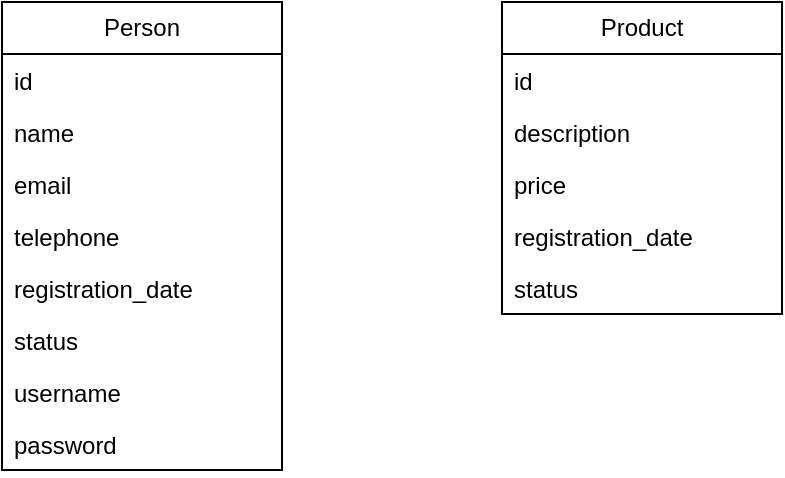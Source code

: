 <mxfile version="26.1.3">
  <diagram name="Página-1" id="Ypi8zajXE4CnerdbXZY2">
    <mxGraphModel dx="1434" dy="746" grid="1" gridSize="10" guides="1" tooltips="1" connect="1" arrows="1" fold="1" page="1" pageScale="1" pageWidth="827" pageHeight="1169" math="0" shadow="0">
      <root>
        <mxCell id="0" />
        <mxCell id="1" parent="0" />
        <mxCell id="1gxR2JI7KWspUDncfXjb-1" value="Person" style="swimlane;fontStyle=0;childLayout=stackLayout;horizontal=1;startSize=26;fillColor=none;horizontalStack=0;resizeParent=1;resizeParentMax=0;resizeLast=0;collapsible=1;marginBottom=0;whiteSpace=wrap;html=1;" vertex="1" parent="1">
          <mxGeometry x="130" y="30" width="140" height="234" as="geometry" />
        </mxCell>
        <mxCell id="1gxR2JI7KWspUDncfXjb-2" value="id" style="text;strokeColor=none;fillColor=none;align=left;verticalAlign=top;spacingLeft=4;spacingRight=4;overflow=hidden;rotatable=0;points=[[0,0.5],[1,0.5]];portConstraint=eastwest;whiteSpace=wrap;html=1;" vertex="1" parent="1gxR2JI7KWspUDncfXjb-1">
          <mxGeometry y="26" width="140" height="26" as="geometry" />
        </mxCell>
        <mxCell id="1gxR2JI7KWspUDncfXjb-3" value="name&lt;div&gt;&lt;br&gt;&lt;/div&gt;" style="text;strokeColor=none;fillColor=none;align=left;verticalAlign=top;spacingLeft=4;spacingRight=4;overflow=hidden;rotatable=0;points=[[0,0.5],[1,0.5]];portConstraint=eastwest;whiteSpace=wrap;html=1;" vertex="1" parent="1gxR2JI7KWspUDncfXjb-1">
          <mxGeometry y="52" width="140" height="26" as="geometry" />
        </mxCell>
        <mxCell id="1gxR2JI7KWspUDncfXjb-4" value="email&lt;div&gt;&lt;br&gt;&lt;/div&gt;" style="text;strokeColor=none;fillColor=none;align=left;verticalAlign=top;spacingLeft=4;spacingRight=4;overflow=hidden;rotatable=0;points=[[0,0.5],[1,0.5]];portConstraint=eastwest;whiteSpace=wrap;html=1;" vertex="1" parent="1gxR2JI7KWspUDncfXjb-1">
          <mxGeometry y="78" width="140" height="26" as="geometry" />
        </mxCell>
        <mxCell id="1gxR2JI7KWspUDncfXjb-5" value="&lt;div&gt;telephone&lt;/div&gt;" style="text;strokeColor=none;fillColor=none;align=left;verticalAlign=top;spacingLeft=4;spacingRight=4;overflow=hidden;rotatable=0;points=[[0,0.5],[1,0.5]];portConstraint=eastwest;whiteSpace=wrap;html=1;" vertex="1" parent="1gxR2JI7KWspUDncfXjb-1">
          <mxGeometry y="104" width="140" height="26" as="geometry" />
        </mxCell>
        <mxCell id="1gxR2JI7KWspUDncfXjb-6" value="&lt;div&gt;registration_date&lt;/div&gt;" style="text;strokeColor=none;fillColor=none;align=left;verticalAlign=top;spacingLeft=4;spacingRight=4;overflow=hidden;rotatable=0;points=[[0,0.5],[1,0.5]];portConstraint=eastwest;whiteSpace=wrap;html=1;" vertex="1" parent="1gxR2JI7KWspUDncfXjb-1">
          <mxGeometry y="130" width="140" height="26" as="geometry" />
        </mxCell>
        <mxCell id="1gxR2JI7KWspUDncfXjb-7" value="&lt;div&gt;status&lt;/div&gt;" style="text;strokeColor=none;fillColor=none;align=left;verticalAlign=top;spacingLeft=4;spacingRight=4;overflow=hidden;rotatable=0;points=[[0,0.5],[1,0.5]];portConstraint=eastwest;whiteSpace=wrap;html=1;" vertex="1" parent="1gxR2JI7KWspUDncfXjb-1">
          <mxGeometry y="156" width="140" height="26" as="geometry" />
        </mxCell>
        <mxCell id="1gxR2JI7KWspUDncfXjb-8" value="&lt;div&gt;username&lt;/div&gt;&lt;div&gt;&lt;br&gt;&lt;/div&gt;" style="text;strokeColor=none;fillColor=none;align=left;verticalAlign=top;spacingLeft=4;spacingRight=4;overflow=hidden;rotatable=0;points=[[0,0.5],[1,0.5]];portConstraint=eastwest;whiteSpace=wrap;html=1;" vertex="1" parent="1gxR2JI7KWspUDncfXjb-1">
          <mxGeometry y="182" width="140" height="26" as="geometry" />
        </mxCell>
        <mxCell id="1gxR2JI7KWspUDncfXjb-9" value="&lt;div&gt;password&lt;/div&gt;&lt;div&gt;&lt;br&gt;&lt;/div&gt;" style="text;strokeColor=none;fillColor=none;align=left;verticalAlign=top;spacingLeft=4;spacingRight=4;overflow=hidden;rotatable=0;points=[[0,0.5],[1,0.5]];portConstraint=eastwest;whiteSpace=wrap;html=1;" vertex="1" parent="1gxR2JI7KWspUDncfXjb-1">
          <mxGeometry y="208" width="140" height="26" as="geometry" />
        </mxCell>
        <mxCell id="1gxR2JI7KWspUDncfXjb-10" value="Product" style="swimlane;fontStyle=0;childLayout=stackLayout;horizontal=1;startSize=26;fillColor=none;horizontalStack=0;resizeParent=1;resizeParentMax=0;resizeLast=0;collapsible=1;marginBottom=0;whiteSpace=wrap;html=1;" vertex="1" parent="1">
          <mxGeometry x="380" y="30" width="140" height="156" as="geometry" />
        </mxCell>
        <mxCell id="1gxR2JI7KWspUDncfXjb-11" value="id" style="text;strokeColor=none;fillColor=none;align=left;verticalAlign=top;spacingLeft=4;spacingRight=4;overflow=hidden;rotatable=0;points=[[0,0.5],[1,0.5]];portConstraint=eastwest;whiteSpace=wrap;html=1;" vertex="1" parent="1gxR2JI7KWspUDncfXjb-10">
          <mxGeometry y="26" width="140" height="26" as="geometry" />
        </mxCell>
        <mxCell id="1gxR2JI7KWspUDncfXjb-12" value="&lt;div&gt;description&lt;/div&gt;" style="text;strokeColor=none;fillColor=none;align=left;verticalAlign=top;spacingLeft=4;spacingRight=4;overflow=hidden;rotatable=0;points=[[0,0.5],[1,0.5]];portConstraint=eastwest;whiteSpace=wrap;html=1;" vertex="1" parent="1gxR2JI7KWspUDncfXjb-10">
          <mxGeometry y="52" width="140" height="26" as="geometry" />
        </mxCell>
        <mxCell id="1gxR2JI7KWspUDncfXjb-13" value="&lt;div&gt;price&lt;/div&gt;" style="text;strokeColor=none;fillColor=none;align=left;verticalAlign=top;spacingLeft=4;spacingRight=4;overflow=hidden;rotatable=0;points=[[0,0.5],[1,0.5]];portConstraint=eastwest;whiteSpace=wrap;html=1;" vertex="1" parent="1gxR2JI7KWspUDncfXjb-10">
          <mxGeometry y="78" width="140" height="26" as="geometry" />
        </mxCell>
        <mxCell id="1gxR2JI7KWspUDncfXjb-14" value="&lt;div&gt;registration_date&lt;/div&gt;" style="text;strokeColor=none;fillColor=none;align=left;verticalAlign=top;spacingLeft=4;spacingRight=4;overflow=hidden;rotatable=0;points=[[0,0.5],[1,0.5]];portConstraint=eastwest;whiteSpace=wrap;html=1;" vertex="1" parent="1gxR2JI7KWspUDncfXjb-10">
          <mxGeometry y="104" width="140" height="26" as="geometry" />
        </mxCell>
        <mxCell id="1gxR2JI7KWspUDncfXjb-16" value="&lt;div&gt;status&lt;/div&gt;" style="text;strokeColor=none;fillColor=none;align=left;verticalAlign=top;spacingLeft=4;spacingRight=4;overflow=hidden;rotatable=0;points=[[0,0.5],[1,0.5]];portConstraint=eastwest;whiteSpace=wrap;html=1;" vertex="1" parent="1gxR2JI7KWspUDncfXjb-10">
          <mxGeometry y="130" width="140" height="26" as="geometry" />
        </mxCell>
      </root>
    </mxGraphModel>
  </diagram>
</mxfile>
